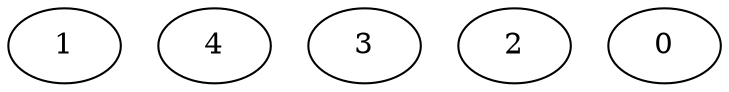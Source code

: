 strict digraph "" {
	graph [bb="0,0,180,162"];
	node [label="\N"];
	1	[height=0.5,
		pos="75,78",
		width=0.75];
	4	[height=0.5,
		pos="147,138",
		width=0.75];
	3	[height=0.5,
		pos="153,60",
		width=0.75];
	2	[height=0.5,
		pos="69,144",
		width=0.75];
	0	[height=0.5,
		pos="27,18",
		width=0.75];
}
